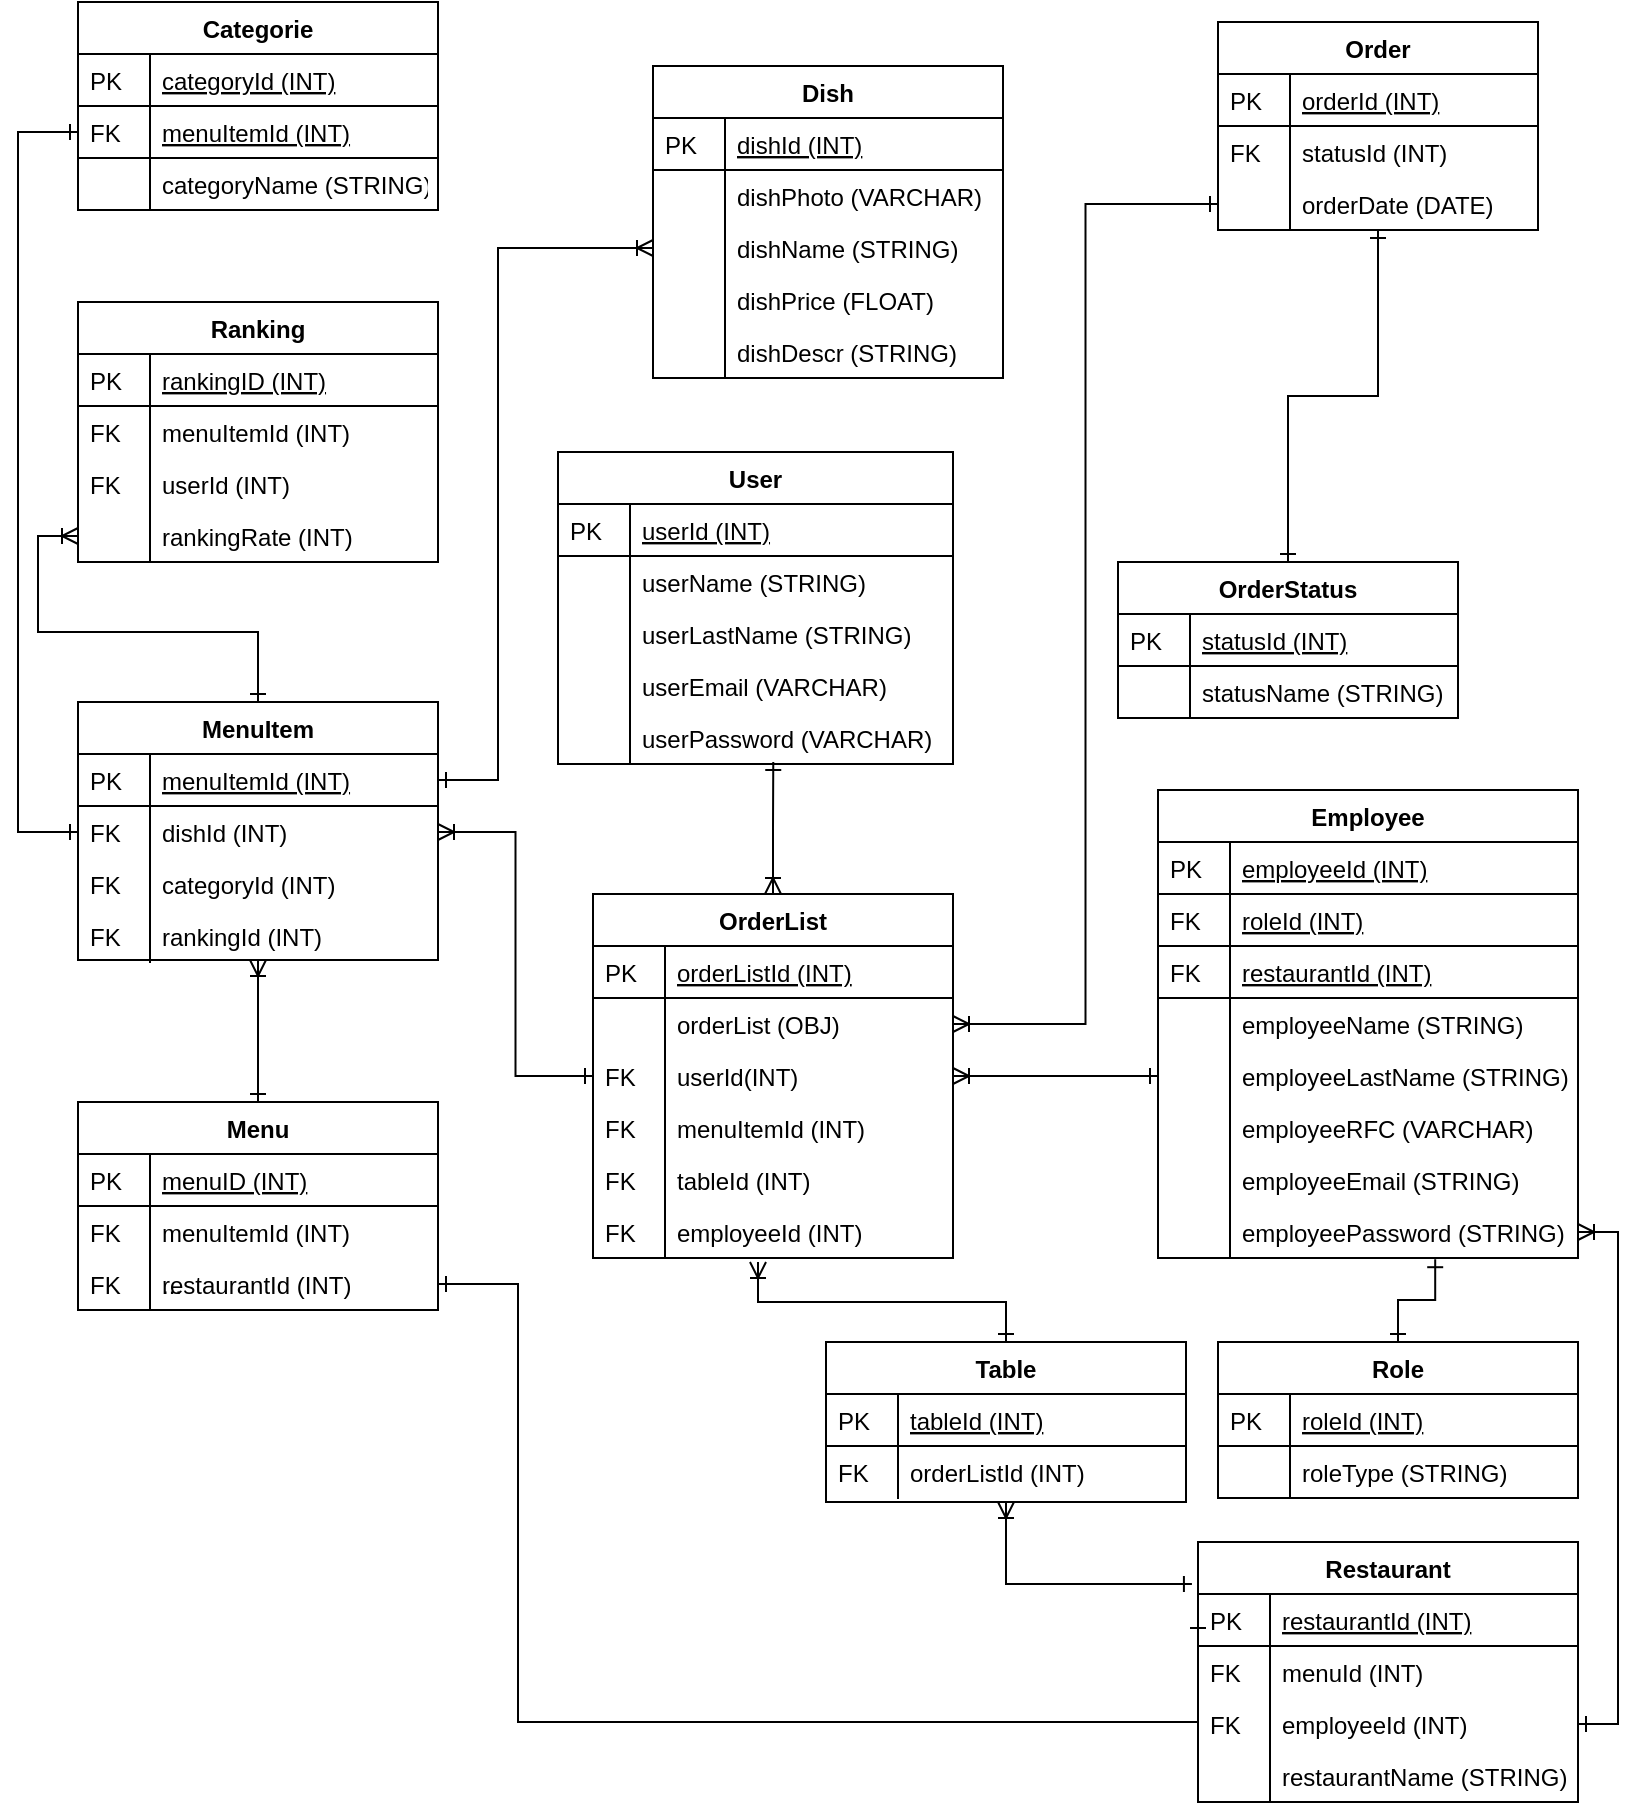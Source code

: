 <mxfile version="12.9.7" type="device"><diagram id="C5RBs43oDa-KdzZeNtuy" name="Page-1"><mxGraphModel dx="1673" dy="947" grid="1" gridSize="10" guides="1" tooltips="1" connect="1" arrows="1" fold="1" page="1" pageScale="1" pageWidth="827" pageHeight="1169" math="0" shadow="0"><root><mxCell id="WIyWlLk6GJQsqaUBKTNV-0"/><mxCell id="WIyWlLk6GJQsqaUBKTNV-1" parent="WIyWlLk6GJQsqaUBKTNV-0"/><mxCell id="zkfFHV4jXpPFQw0GAbJ--64" value="Dish" style="swimlane;fontStyle=1;childLayout=stackLayout;horizontal=1;startSize=26;horizontalStack=0;resizeParent=1;resizeLast=0;collapsible=1;marginBottom=0;rounded=0;shadow=0;strokeWidth=1;" parent="WIyWlLk6GJQsqaUBKTNV-1" vertex="1"><mxGeometry x="327.5" y="42" width="175" height="156" as="geometry"><mxRectangle x="260" y="270" width="160" height="26" as="alternateBounds"/></mxGeometry></mxCell><mxCell id="zkfFHV4jXpPFQw0GAbJ--65" value="dishId (INT)" style="shape=partialRectangle;top=0;left=0;right=0;bottom=1;align=left;verticalAlign=top;fillColor=none;spacingLeft=40;spacingRight=4;overflow=hidden;rotatable=0;points=[[0,0.5],[1,0.5]];portConstraint=eastwest;dropTarget=0;rounded=0;shadow=0;strokeWidth=1;fontStyle=4" parent="zkfFHV4jXpPFQw0GAbJ--64" vertex="1"><mxGeometry y="26" width="175" height="26" as="geometry"/></mxCell><mxCell id="zkfFHV4jXpPFQw0GAbJ--66" value="PK" style="shape=partialRectangle;top=0;left=0;bottom=0;fillColor=none;align=left;verticalAlign=top;spacingLeft=4;spacingRight=4;overflow=hidden;rotatable=0;points=[];portConstraint=eastwest;part=1;" parent="zkfFHV4jXpPFQw0GAbJ--65" vertex="1" connectable="0"><mxGeometry width="36" height="26" as="geometry"/></mxCell><mxCell id="uK71AqzAXHrrR6I2Zba7-4" value="dishPhoto (VARCHAR)" style="shape=partialRectangle;top=0;left=0;right=0;bottom=0;align=left;verticalAlign=top;fillColor=none;spacingLeft=40;spacingRight=4;overflow=hidden;rotatable=0;points=[[0,0.5],[1,0.5]];portConstraint=eastwest;dropTarget=0;rounded=0;shadow=0;strokeWidth=1;" parent="zkfFHV4jXpPFQw0GAbJ--64" vertex="1"><mxGeometry y="52" width="175" height="26" as="geometry"/></mxCell><mxCell id="uK71AqzAXHrrR6I2Zba7-5" value="" style="shape=partialRectangle;top=0;left=0;bottom=0;fillColor=none;align=left;verticalAlign=top;spacingLeft=4;spacingRight=4;overflow=hidden;rotatable=0;points=[];portConstraint=eastwest;part=1;" parent="uK71AqzAXHrrR6I2Zba7-4" vertex="1" connectable="0"><mxGeometry width="36" height="26" as="geometry"/></mxCell><mxCell id="uK71AqzAXHrrR6I2Zba7-8" value="dishName (STRING)" style="shape=partialRectangle;top=0;left=0;right=0;bottom=0;align=left;verticalAlign=top;fillColor=none;spacingLeft=40;spacingRight=4;overflow=hidden;rotatable=0;points=[[0,0.5],[1,0.5]];portConstraint=eastwest;dropTarget=0;rounded=0;shadow=0;strokeWidth=1;" parent="zkfFHV4jXpPFQw0GAbJ--64" vertex="1"><mxGeometry y="78" width="175" height="26" as="geometry"/></mxCell><mxCell id="uK71AqzAXHrrR6I2Zba7-9" value="" style="shape=partialRectangle;top=0;left=0;bottom=0;fillColor=none;align=left;verticalAlign=top;spacingLeft=4;spacingRight=4;overflow=hidden;rotatable=0;points=[];portConstraint=eastwest;part=1;" parent="uK71AqzAXHrrR6I2Zba7-8" vertex="1" connectable="0"><mxGeometry width="36" height="26" as="geometry"/></mxCell><mxCell id="uK71AqzAXHrrR6I2Zba7-6" value="dishPrice (FLOAT)" style="shape=partialRectangle;top=0;left=0;right=0;bottom=0;align=left;verticalAlign=top;fillColor=none;spacingLeft=40;spacingRight=4;overflow=hidden;rotatable=0;points=[[0,0.5],[1,0.5]];portConstraint=eastwest;dropTarget=0;rounded=0;shadow=0;strokeWidth=1;" parent="zkfFHV4jXpPFQw0GAbJ--64" vertex="1"><mxGeometry y="104" width="175" height="26" as="geometry"/></mxCell><mxCell id="uK71AqzAXHrrR6I2Zba7-7" value="" style="shape=partialRectangle;top=0;left=0;bottom=0;fillColor=none;align=left;verticalAlign=top;spacingLeft=4;spacingRight=4;overflow=hidden;rotatable=0;points=[];portConstraint=eastwest;part=1;" parent="uK71AqzAXHrrR6I2Zba7-6" vertex="1" connectable="0"><mxGeometry width="36" height="26" as="geometry"/></mxCell><mxCell id="uK71AqzAXHrrR6I2Zba7-10" value="dishDescr (STRING)" style="shape=partialRectangle;top=0;left=0;right=0;bottom=0;align=left;verticalAlign=top;fillColor=none;spacingLeft=40;spacingRight=4;overflow=hidden;rotatable=0;points=[[0,0.5],[1,0.5]];portConstraint=eastwest;dropTarget=0;rounded=0;shadow=0;strokeWidth=1;" parent="zkfFHV4jXpPFQw0GAbJ--64" vertex="1"><mxGeometry y="130" width="175" height="26" as="geometry"/></mxCell><mxCell id="uK71AqzAXHrrR6I2Zba7-11" value="" style="shape=partialRectangle;top=0;left=0;bottom=0;fillColor=none;align=left;verticalAlign=top;spacingLeft=4;spacingRight=4;overflow=hidden;rotatable=0;points=[];portConstraint=eastwest;part=1;" parent="uK71AqzAXHrrR6I2Zba7-10" vertex="1" connectable="0"><mxGeometry width="36" height="26" as="geometry"/></mxCell><mxCell id="olObqPl9A7qpm4ZMmauj-30" value="rankingId (INT)" style="shape=partialRectangle;top=0;left=0;right=0;bottom=0;align=left;verticalAlign=top;fillColor=none;spacingLeft=40;spacingRight=4;overflow=hidden;rotatable=0;points=[[0,0.5],[1,0.5]];portConstraint=eastwest;dropTarget=0;rounded=0;shadow=0;strokeWidth=1;" parent="WIyWlLk6GJQsqaUBKTNV-1" vertex="1"><mxGeometry x="40" y="464" width="180" height="26" as="geometry"/></mxCell><mxCell id="olObqPl9A7qpm4ZMmauj-31" value="FK" style="shape=partialRectangle;top=0;left=0;bottom=0;fillColor=none;align=left;verticalAlign=top;spacingLeft=4;spacingRight=4;overflow=hidden;rotatable=0;points=[];portConstraint=eastwest;part=1;" parent="olObqPl9A7qpm4ZMmauj-30" vertex="1" connectable="0"><mxGeometry width="36" height="26" as="geometry"/></mxCell><mxCell id="HYrVbQfGAolCLb3BmpJm-34" style="edgeStyle=orthogonalEdgeStyle;rounded=0;orthogonalLoop=1;jettySize=auto;html=1;exitX=0.5;exitY=0;exitDx=0;exitDy=0;entryX=0;entryY=0.5;entryDx=0;entryDy=0;startArrow=ERone;startFill=0;endArrow=ERoneToMany;endFill=0;" parent="WIyWlLk6GJQsqaUBKTNV-1" source="olObqPl9A7qpm4ZMmauj-23" target="uK71AqzAXHrrR6I2Zba7-45" edge="1"><mxGeometry relative="1" as="geometry"/></mxCell><mxCell id="olObqPl9A7qpm4ZMmauj-23" value="MenuItem" style="swimlane;fontStyle=1;childLayout=stackLayout;horizontal=1;startSize=26;horizontalStack=0;resizeParent=1;resizeLast=0;collapsible=1;marginBottom=0;rounded=0;shadow=0;strokeWidth=1;" parent="WIyWlLk6GJQsqaUBKTNV-1" vertex="1"><mxGeometry x="40" y="360" width="180" height="129" as="geometry"><mxRectangle x="20" y="80" width="160" height="26" as="alternateBounds"/></mxGeometry></mxCell><mxCell id="olObqPl9A7qpm4ZMmauj-24" value="menuItemId (INT)" style="shape=partialRectangle;top=0;left=0;right=0;bottom=1;align=left;verticalAlign=top;fillColor=none;spacingLeft=40;spacingRight=4;overflow=hidden;rotatable=0;points=[[0,0.5],[1,0.5]];portConstraint=eastwest;dropTarget=0;rounded=0;shadow=0;strokeWidth=1;fontStyle=4" parent="olObqPl9A7qpm4ZMmauj-23" vertex="1"><mxGeometry y="26" width="180" height="26" as="geometry"/></mxCell><mxCell id="olObqPl9A7qpm4ZMmauj-25" value="PK" style="shape=partialRectangle;top=0;left=0;bottom=0;fillColor=none;align=left;verticalAlign=top;spacingLeft=4;spacingRight=4;overflow=hidden;rotatable=0;points=[];portConstraint=eastwest;part=1;" parent="olObqPl9A7qpm4ZMmauj-24" vertex="1" connectable="0"><mxGeometry width="36" height="26" as="geometry"/></mxCell><mxCell id="olObqPl9A7qpm4ZMmauj-26" value="dishId (INT)" style="shape=partialRectangle;top=0;left=0;right=0;bottom=0;align=left;verticalAlign=top;fillColor=none;spacingLeft=40;spacingRight=4;overflow=hidden;rotatable=0;points=[[0,0.5],[1,0.5]];portConstraint=eastwest;dropTarget=0;rounded=0;shadow=0;strokeWidth=1;" parent="olObqPl9A7qpm4ZMmauj-23" vertex="1"><mxGeometry y="52" width="180" height="26" as="geometry"/></mxCell><mxCell id="olObqPl9A7qpm4ZMmauj-27" value="FK" style="shape=partialRectangle;top=0;left=0;bottom=0;fillColor=none;align=left;verticalAlign=top;spacingLeft=4;spacingRight=4;overflow=hidden;rotatable=0;points=[];portConstraint=eastwest;part=1;" parent="olObqPl9A7qpm4ZMmauj-26" vertex="1" connectable="0"><mxGeometry width="36" height="26" as="geometry"/></mxCell><mxCell id="olObqPl9A7qpm4ZMmauj-28" value="categoryId (INT)" style="shape=partialRectangle;top=0;left=0;right=0;bottom=0;align=left;verticalAlign=top;fillColor=none;spacingLeft=40;spacingRight=4;overflow=hidden;rotatable=0;points=[[0,0.5],[1,0.5]];portConstraint=eastwest;dropTarget=0;rounded=0;shadow=0;strokeWidth=1;" parent="olObqPl9A7qpm4ZMmauj-23" vertex="1"><mxGeometry y="78" width="180" height="26" as="geometry"/></mxCell><mxCell id="olObqPl9A7qpm4ZMmauj-29" value="FK" style="shape=partialRectangle;top=0;left=0;bottom=0;fillColor=none;align=left;verticalAlign=top;spacingLeft=4;spacingRight=4;overflow=hidden;rotatable=0;points=[];portConstraint=eastwest;part=1;" parent="olObqPl9A7qpm4ZMmauj-28" vertex="1" connectable="0"><mxGeometry width="36" height="26" as="geometry"/></mxCell><mxCell id="HYrVbQfGAolCLb3BmpJm-31" style="edgeStyle=orthogonalEdgeStyle;rounded=0;orthogonalLoop=1;jettySize=auto;html=1;exitX=0.5;exitY=0;exitDx=0;exitDy=0;entryX=0.5;entryY=1;entryDx=0;entryDy=0;startArrow=ERone;startFill=0;endArrow=ERoneToMany;endFill=0;" parent="WIyWlLk6GJQsqaUBKTNV-1" source="olObqPl9A7qpm4ZMmauj-16" target="olObqPl9A7qpm4ZMmauj-23" edge="1"><mxGeometry relative="1" as="geometry"/></mxCell><mxCell id="olObqPl9A7qpm4ZMmauj-16" value="Menu" style="swimlane;fontStyle=1;childLayout=stackLayout;horizontal=1;startSize=26;horizontalStack=0;resizeParent=1;resizeLast=0;collapsible=1;marginBottom=0;rounded=0;shadow=0;strokeWidth=1;" parent="WIyWlLk6GJQsqaUBKTNV-1" vertex="1"><mxGeometry x="40" y="560" width="180" height="104" as="geometry"><mxRectangle x="20" y="80" width="160" height="26" as="alternateBounds"/></mxGeometry></mxCell><mxCell id="olObqPl9A7qpm4ZMmauj-17" value="menuID (INT)" style="shape=partialRectangle;top=0;left=0;right=0;bottom=1;align=left;verticalAlign=top;fillColor=none;spacingLeft=40;spacingRight=4;overflow=hidden;rotatable=0;points=[[0,0.5],[1,0.5]];portConstraint=eastwest;dropTarget=0;rounded=0;shadow=0;strokeWidth=1;fontStyle=4" parent="olObqPl9A7qpm4ZMmauj-16" vertex="1"><mxGeometry y="26" width="180" height="26" as="geometry"/></mxCell><mxCell id="olObqPl9A7qpm4ZMmauj-18" value="PK" style="shape=partialRectangle;top=0;left=0;bottom=0;fillColor=none;align=left;verticalAlign=top;spacingLeft=4;spacingRight=4;overflow=hidden;rotatable=0;points=[];portConstraint=eastwest;part=1;" parent="olObqPl9A7qpm4ZMmauj-17" vertex="1" connectable="0"><mxGeometry width="36" height="26" as="geometry"/></mxCell><mxCell id="olObqPl9A7qpm4ZMmauj-19" value="menuItemId (INT)" style="shape=partialRectangle;top=0;left=0;right=0;bottom=0;align=left;verticalAlign=top;fillColor=none;spacingLeft=40;spacingRight=4;overflow=hidden;rotatable=0;points=[[0,0.5],[1,0.5]];portConstraint=eastwest;dropTarget=0;rounded=0;shadow=0;strokeWidth=1;" parent="olObqPl9A7qpm4ZMmauj-16" vertex="1"><mxGeometry y="52" width="180" height="26" as="geometry"/></mxCell><mxCell id="olObqPl9A7qpm4ZMmauj-20" value="FK" style="shape=partialRectangle;top=0;left=0;bottom=0;fillColor=none;align=left;verticalAlign=top;spacingLeft=4;spacingRight=4;overflow=hidden;rotatable=0;points=[];portConstraint=eastwest;part=1;" parent="olObqPl9A7qpm4ZMmauj-19" vertex="1" connectable="0"><mxGeometry width="36" height="26" as="geometry"/></mxCell><mxCell id="olObqPl9A7qpm4ZMmauj-21" value="..." style="shape=partialRectangle;top=0;left=0;right=0;bottom=0;align=left;verticalAlign=top;fillColor=none;spacingLeft=40;spacingRight=4;overflow=hidden;rotatable=0;points=[[0,0.5],[1,0.5]];portConstraint=eastwest;dropTarget=0;rounded=0;shadow=0;strokeWidth=1;" parent="olObqPl9A7qpm4ZMmauj-16" vertex="1"><mxGeometry y="78" width="180" height="26" as="geometry"/></mxCell><mxCell id="olObqPl9A7qpm4ZMmauj-22" value="" style="shape=partialRectangle;top=0;left=0;bottom=0;fillColor=none;align=left;verticalAlign=top;spacingLeft=4;spacingRight=4;overflow=hidden;rotatable=0;points=[];portConstraint=eastwest;part=1;" parent="olObqPl9A7qpm4ZMmauj-21" vertex="1" connectable="0"><mxGeometry width="36" height="26" as="geometry"/></mxCell><mxCell id="RfXA3ehsxfZDgSopVUX4-2" style="edgeStyle=orthogonalEdgeStyle;rounded=0;orthogonalLoop=1;jettySize=auto;html=1;exitX=0.5;exitY=1;exitDx=0;exitDy=0;entryX=-0.016;entryY=-0.192;entryDx=0;entryDy=0;entryPerimeter=0;endArrow=ERone;endFill=0;startArrow=ERoneToMany;startFill=0;" parent="WIyWlLk6GJQsqaUBKTNV-1" source="olObqPl9A7qpm4ZMmauj-43" target="olObqPl9A7qpm4ZMmauj-33" edge="1"><mxGeometry relative="1" as="geometry"/></mxCell><mxCell id="HYrVbQfGAolCLb3BmpJm-28" style="edgeStyle=orthogonalEdgeStyle;rounded=0;orthogonalLoop=1;jettySize=auto;html=1;exitX=0.5;exitY=1;exitDx=0;exitDy=0;entryX=0.5;entryY=0;entryDx=0;entryDy=0;startArrow=ERone;startFill=0;endArrow=ERone;endFill=0;" parent="WIyWlLk6GJQsqaUBKTNV-1" source="zkfFHV4jXpPFQw0GAbJ--56" target="uK71AqzAXHrrR6I2Zba7-12" edge="1"><mxGeometry relative="1" as="geometry"/></mxCell><mxCell id="zkfFHV4jXpPFQw0GAbJ--56" value="Order" style="swimlane;fontStyle=1;childLayout=stackLayout;horizontal=1;startSize=26;horizontalStack=0;resizeParent=1;resizeLast=0;collapsible=1;marginBottom=0;rounded=0;shadow=0;strokeWidth=1;" parent="WIyWlLk6GJQsqaUBKTNV-1" vertex="1"><mxGeometry x="610" y="20" width="160" height="104" as="geometry"><mxRectangle x="260" y="80" width="160" height="26" as="alternateBounds"/></mxGeometry></mxCell><mxCell id="zkfFHV4jXpPFQw0GAbJ--57" value="orderId (INT)" style="shape=partialRectangle;top=0;left=0;right=0;bottom=1;align=left;verticalAlign=top;fillColor=none;spacingLeft=40;spacingRight=4;overflow=hidden;rotatable=0;points=[[0,0.5],[1,0.5]];portConstraint=eastwest;dropTarget=0;rounded=0;shadow=0;strokeWidth=1;fontStyle=4" parent="zkfFHV4jXpPFQw0GAbJ--56" vertex="1"><mxGeometry y="26" width="160" height="26" as="geometry"/></mxCell><mxCell id="zkfFHV4jXpPFQw0GAbJ--58" value="PK" style="shape=partialRectangle;top=0;left=0;bottom=0;fillColor=none;align=left;verticalAlign=top;spacingLeft=4;spacingRight=4;overflow=hidden;rotatable=0;points=[];portConstraint=eastwest;part=1;" parent="zkfFHV4jXpPFQw0GAbJ--57" vertex="1" connectable="0"><mxGeometry width="36" height="26" as="geometry"/></mxCell><mxCell id="zkfFHV4jXpPFQw0GAbJ--61" value="statusId (INT)" style="shape=partialRectangle;top=0;left=0;right=0;bottom=0;align=left;verticalAlign=top;fillColor=none;spacingLeft=40;spacingRight=4;overflow=hidden;rotatable=0;points=[[0,0.5],[1,0.5]];portConstraint=eastwest;dropTarget=0;rounded=0;shadow=0;strokeWidth=1;" parent="zkfFHV4jXpPFQw0GAbJ--56" vertex="1"><mxGeometry y="52" width="160" height="26" as="geometry"/></mxCell><mxCell id="zkfFHV4jXpPFQw0GAbJ--62" value="FK" style="shape=partialRectangle;top=0;left=0;bottom=0;fillColor=none;align=left;verticalAlign=top;spacingLeft=4;spacingRight=4;overflow=hidden;rotatable=0;points=[];portConstraint=eastwest;part=1;" parent="zkfFHV4jXpPFQw0GAbJ--61" vertex="1" connectable="0"><mxGeometry width="36" height="26" as="geometry"/></mxCell><mxCell id="olObqPl9A7qpm4ZMmauj-41" value="orderDate (DATE)" style="shape=partialRectangle;top=0;left=0;right=0;bottom=0;align=left;verticalAlign=top;fillColor=none;spacingLeft=40;spacingRight=4;overflow=hidden;rotatable=0;points=[[0,0.5],[1,0.5]];portConstraint=eastwest;dropTarget=0;rounded=0;shadow=0;strokeWidth=1;" parent="zkfFHV4jXpPFQw0GAbJ--56" vertex="1"><mxGeometry y="78" width="160" height="26" as="geometry"/></mxCell><mxCell id="olObqPl9A7qpm4ZMmauj-42" value="" style="shape=partialRectangle;top=0;left=0;bottom=0;fillColor=none;align=left;verticalAlign=top;spacingLeft=4;spacingRight=4;overflow=hidden;rotatable=0;points=[];portConstraint=eastwest;part=1;" parent="olObqPl9A7qpm4ZMmauj-41" vertex="1" connectable="0"><mxGeometry width="36" height="26" as="geometry"/></mxCell><mxCell id="HYrVbQfGAolCLb3BmpJm-38" style="edgeStyle=orthogonalEdgeStyle;rounded=0;orthogonalLoop=1;jettySize=auto;html=1;exitX=1;exitY=0.5;exitDx=0;exitDy=0;entryX=0;entryY=0.5;entryDx=0;entryDy=0;startArrow=ERone;startFill=0;endArrow=ERone;endFill=0;" parent="WIyWlLk6GJQsqaUBKTNV-1" source="olObqPl9A7qpm4ZMmauj-54" target="olObqPl9A7qpm4ZMmauj-33" edge="1"><mxGeometry relative="1" as="geometry"><Array as="points"><mxPoint x="260" y="651"/><mxPoint x="260" y="870"/><mxPoint x="600" y="870"/></Array></mxGeometry></mxCell><mxCell id="olObqPl9A7qpm4ZMmauj-54" value="restaurantId (INT)" style="shape=partialRectangle;top=0;left=0;right=0;bottom=0;align=left;verticalAlign=top;fillColor=none;spacingLeft=40;spacingRight=4;overflow=hidden;rotatable=0;points=[[0,0.5],[1,0.5]];portConstraint=eastwest;dropTarget=0;rounded=0;shadow=0;strokeWidth=1;" parent="WIyWlLk6GJQsqaUBKTNV-1" vertex="1"><mxGeometry x="40" y="638" width="180" height="26" as="geometry"/></mxCell><mxCell id="olObqPl9A7qpm4ZMmauj-55" value="FK" style="shape=partialRectangle;top=0;left=0;bottom=0;fillColor=none;align=left;verticalAlign=top;spacingLeft=4;spacingRight=4;overflow=hidden;rotatable=0;points=[];portConstraint=eastwest;part=1;" parent="olObqPl9A7qpm4ZMmauj-54" vertex="1" connectable="0"><mxGeometry width="36" height="26" as="geometry"/></mxCell><mxCell id="HYrVbQfGAolCLb3BmpJm-0" value="Employee" style="swimlane;fontStyle=1;childLayout=stackLayout;horizontal=1;startSize=26;horizontalStack=0;resizeParent=1;resizeLast=0;collapsible=1;marginBottom=0;rounded=0;shadow=0;strokeWidth=1;" parent="WIyWlLk6GJQsqaUBKTNV-1" vertex="1"><mxGeometry x="580" y="404" width="210" height="234" as="geometry"><mxRectangle x="260" y="270" width="160" height="26" as="alternateBounds"/></mxGeometry></mxCell><mxCell id="HYrVbQfGAolCLb3BmpJm-1" value="employeeId (INT)" style="shape=partialRectangle;top=0;left=0;right=0;bottom=1;align=left;verticalAlign=top;fillColor=none;spacingLeft=40;spacingRight=4;overflow=hidden;rotatable=0;points=[[0,0.5],[1,0.5]];portConstraint=eastwest;dropTarget=0;rounded=0;shadow=0;strokeWidth=1;fontStyle=4" parent="HYrVbQfGAolCLb3BmpJm-0" vertex="1"><mxGeometry y="26" width="210" height="26" as="geometry"/></mxCell><mxCell id="HYrVbQfGAolCLb3BmpJm-2" value="PK" style="shape=partialRectangle;top=0;left=0;bottom=0;fillColor=none;align=left;verticalAlign=top;spacingLeft=4;spacingRight=4;overflow=hidden;rotatable=0;points=[];portConstraint=eastwest;part=1;" parent="HYrVbQfGAolCLb3BmpJm-1" vertex="1" connectable="0"><mxGeometry width="36" height="26" as="geometry"/></mxCell><mxCell id="HYrVbQfGAolCLb3BmpJm-13" value="roleId (INT)" style="shape=partialRectangle;top=0;left=0;right=0;bottom=1;align=left;verticalAlign=top;fillColor=none;spacingLeft=40;spacingRight=4;overflow=hidden;rotatable=0;points=[[0,0.5],[1,0.5]];portConstraint=eastwest;dropTarget=0;rounded=0;shadow=0;strokeWidth=1;fontStyle=4" parent="HYrVbQfGAolCLb3BmpJm-0" vertex="1"><mxGeometry y="52" width="210" height="26" as="geometry"/></mxCell><mxCell id="HYrVbQfGAolCLb3BmpJm-14" value="FK" style="shape=partialRectangle;top=0;left=0;bottom=0;fillColor=none;align=left;verticalAlign=top;spacingLeft=4;spacingRight=4;overflow=hidden;rotatable=0;points=[];portConstraint=eastwest;part=1;" parent="HYrVbQfGAolCLb3BmpJm-13" vertex="1" connectable="0"><mxGeometry width="36" height="26" as="geometry"/></mxCell><mxCell id="HYrVbQfGAolCLb3BmpJm-16" value="restaurantId (INT)" style="shape=partialRectangle;top=0;left=0;right=0;bottom=1;align=left;verticalAlign=top;fillColor=none;spacingLeft=40;spacingRight=4;overflow=hidden;rotatable=0;points=[[0,0.5],[1,0.5]];portConstraint=eastwest;dropTarget=0;rounded=0;shadow=0;strokeWidth=1;fontStyle=4" parent="HYrVbQfGAolCLb3BmpJm-0" vertex="1"><mxGeometry y="78" width="210" height="26" as="geometry"/></mxCell><mxCell id="HYrVbQfGAolCLb3BmpJm-17" value="FK" style="shape=partialRectangle;top=0;left=0;bottom=0;fillColor=none;align=left;verticalAlign=top;spacingLeft=4;spacingRight=4;overflow=hidden;rotatable=0;points=[];portConstraint=eastwest;part=1;" parent="HYrVbQfGAolCLb3BmpJm-16" vertex="1" connectable="0"><mxGeometry width="36" height="26" as="geometry"/></mxCell><mxCell id="HYrVbQfGAolCLb3BmpJm-3" value="employeeName (STRING)" style="shape=partialRectangle;top=0;left=0;right=0;bottom=0;align=left;verticalAlign=top;fillColor=none;spacingLeft=40;spacingRight=4;overflow=hidden;rotatable=0;points=[[0,0.5],[1,0.5]];portConstraint=eastwest;dropTarget=0;rounded=0;shadow=0;strokeWidth=1;" parent="HYrVbQfGAolCLb3BmpJm-0" vertex="1"><mxGeometry y="104" width="210" height="26" as="geometry"/></mxCell><mxCell id="HYrVbQfGAolCLb3BmpJm-4" value="" style="shape=partialRectangle;top=0;left=0;bottom=0;fillColor=none;align=left;verticalAlign=top;spacingLeft=4;spacingRight=4;overflow=hidden;rotatable=0;points=[];portConstraint=eastwest;part=1;" parent="HYrVbQfGAolCLb3BmpJm-3" vertex="1" connectable="0"><mxGeometry width="36" height="26" as="geometry"/></mxCell><mxCell id="HYrVbQfGAolCLb3BmpJm-5" value="employeeLastName (STRING)" style="shape=partialRectangle;top=0;left=0;right=0;bottom=0;align=left;verticalAlign=top;fillColor=none;spacingLeft=40;spacingRight=4;overflow=hidden;rotatable=0;points=[[0,0.5],[1,0.5]];portConstraint=eastwest;dropTarget=0;rounded=0;shadow=0;strokeWidth=1;" parent="HYrVbQfGAolCLb3BmpJm-0" vertex="1"><mxGeometry y="130" width="210" height="26" as="geometry"/></mxCell><mxCell id="HYrVbQfGAolCLb3BmpJm-6" value="" style="shape=partialRectangle;top=0;left=0;bottom=0;fillColor=none;align=left;verticalAlign=top;spacingLeft=4;spacingRight=4;overflow=hidden;rotatable=0;points=[];portConstraint=eastwest;part=1;" parent="HYrVbQfGAolCLb3BmpJm-5" vertex="1" connectable="0"><mxGeometry width="36" height="26" as="geometry"/></mxCell><mxCell id="HYrVbQfGAolCLb3BmpJm-7" value="employeeRFC (VARCHAR)" style="shape=partialRectangle;top=0;left=0;right=0;bottom=0;align=left;verticalAlign=top;fillColor=none;spacingLeft=40;spacingRight=4;overflow=hidden;rotatable=0;points=[[0,0.5],[1,0.5]];portConstraint=eastwest;dropTarget=0;rounded=0;shadow=0;strokeWidth=1;" parent="HYrVbQfGAolCLb3BmpJm-0" vertex="1"><mxGeometry y="156" width="210" height="26" as="geometry"/></mxCell><mxCell id="HYrVbQfGAolCLb3BmpJm-8" value="" style="shape=partialRectangle;top=0;left=0;bottom=0;fillColor=none;align=left;verticalAlign=top;spacingLeft=4;spacingRight=4;overflow=hidden;rotatable=0;points=[];portConstraint=eastwest;part=1;" parent="HYrVbQfGAolCLb3BmpJm-7" vertex="1" connectable="0"><mxGeometry width="36" height="26" as="geometry"/></mxCell><mxCell id="HYrVbQfGAolCLb3BmpJm-9" value="employeeEmail (STRING)" style="shape=partialRectangle;top=0;left=0;right=0;bottom=0;align=left;verticalAlign=top;fillColor=none;spacingLeft=40;spacingRight=4;overflow=hidden;rotatable=0;points=[[0,0.5],[1,0.5]];portConstraint=eastwest;dropTarget=0;rounded=0;shadow=0;strokeWidth=1;" parent="HYrVbQfGAolCLb3BmpJm-0" vertex="1"><mxGeometry y="182" width="210" height="26" as="geometry"/></mxCell><mxCell id="HYrVbQfGAolCLb3BmpJm-10" value="" style="shape=partialRectangle;top=0;left=0;bottom=0;fillColor=none;align=left;verticalAlign=top;spacingLeft=4;spacingRight=4;overflow=hidden;rotatable=0;points=[];portConstraint=eastwest;part=1;" parent="HYrVbQfGAolCLb3BmpJm-9" vertex="1" connectable="0"><mxGeometry width="36" height="26" as="geometry"/></mxCell><mxCell id="HYrVbQfGAolCLb3BmpJm-11" value="employeePassword (STRING)" style="shape=partialRectangle;top=0;left=0;right=0;bottom=0;align=left;verticalAlign=top;fillColor=none;spacingLeft=40;spacingRight=4;overflow=hidden;rotatable=0;points=[[0,0.5],[1,0.5]];portConstraint=eastwest;dropTarget=0;rounded=0;shadow=0;strokeWidth=1;" parent="HYrVbQfGAolCLb3BmpJm-0" vertex="1"><mxGeometry y="208" width="210" height="26" as="geometry"/></mxCell><mxCell id="HYrVbQfGAolCLb3BmpJm-12" value="" style="shape=partialRectangle;top=0;left=0;bottom=0;fillColor=none;align=left;verticalAlign=top;spacingLeft=4;spacingRight=4;overflow=hidden;rotatable=0;points=[];portConstraint=eastwest;part=1;" parent="HYrVbQfGAolCLb3BmpJm-11" vertex="1" connectable="0"><mxGeometry width="36" height="26" as="geometry"/></mxCell><mxCell id="HYrVbQfGAolCLb3BmpJm-15" style="edgeStyle=orthogonalEdgeStyle;rounded=0;orthogonalLoop=1;jettySize=auto;html=1;exitX=0.5;exitY=0;exitDx=0;exitDy=0;entryX=0.66;entryY=1.023;entryDx=0;entryDy=0;entryPerimeter=0;endArrow=ERone;endFill=0;startArrow=ERone;startFill=0;" parent="WIyWlLk6GJQsqaUBKTNV-1" source="olObqPl9A7qpm4ZMmauj-2" target="HYrVbQfGAolCLb3BmpJm-11" edge="1"><mxGeometry relative="1" as="geometry"/></mxCell><mxCell id="olObqPl9A7qpm4ZMmauj-2" value="Role" style="swimlane;fontStyle=1;childLayout=stackLayout;horizontal=1;startSize=26;horizontalStack=0;resizeParent=1;resizeLast=0;collapsible=1;marginBottom=0;rounded=0;shadow=0;strokeWidth=1;" parent="WIyWlLk6GJQsqaUBKTNV-1" vertex="1"><mxGeometry x="610" y="680" width="180" height="78" as="geometry"><mxRectangle x="260" y="270" width="160" height="26" as="alternateBounds"/></mxGeometry></mxCell><mxCell id="olObqPl9A7qpm4ZMmauj-3" value="roleId (INT)" style="shape=partialRectangle;top=0;left=0;right=0;bottom=1;align=left;verticalAlign=top;fillColor=none;spacingLeft=40;spacingRight=4;overflow=hidden;rotatable=0;points=[[0,0.5],[1,0.5]];portConstraint=eastwest;dropTarget=0;rounded=0;shadow=0;strokeWidth=1;fontStyle=4" parent="olObqPl9A7qpm4ZMmauj-2" vertex="1"><mxGeometry y="26" width="180" height="26" as="geometry"/></mxCell><mxCell id="olObqPl9A7qpm4ZMmauj-4" value="PK" style="shape=partialRectangle;top=0;left=0;bottom=0;fillColor=none;align=left;verticalAlign=top;spacingLeft=4;spacingRight=4;overflow=hidden;rotatable=0;points=[];portConstraint=eastwest;part=1;" parent="olObqPl9A7qpm4ZMmauj-3" vertex="1" connectable="0"><mxGeometry width="36" height="26" as="geometry"/></mxCell><mxCell id="olObqPl9A7qpm4ZMmauj-7" value="roleType (STRING)" style="shape=partialRectangle;top=0;left=0;right=0;bottom=0;align=left;verticalAlign=top;fillColor=none;spacingLeft=40;spacingRight=4;overflow=hidden;rotatable=0;points=[[0,0.5],[1,0.5]];portConstraint=eastwest;dropTarget=0;rounded=0;shadow=0;strokeWidth=1;" parent="olObqPl9A7qpm4ZMmauj-2" vertex="1"><mxGeometry y="52" width="180" height="26" as="geometry"/></mxCell><mxCell id="olObqPl9A7qpm4ZMmauj-8" value="" style="shape=partialRectangle;top=0;left=0;bottom=0;fillColor=none;align=left;verticalAlign=top;spacingLeft=4;spacingRight=4;overflow=hidden;rotatable=0;points=[];portConstraint=eastwest;part=1;" parent="olObqPl9A7qpm4ZMmauj-7" vertex="1" connectable="0"><mxGeometry width="36" height="26" as="geometry"/></mxCell><mxCell id="HYrVbQfGAolCLb3BmpJm-20" style="edgeStyle=orthogonalEdgeStyle;rounded=0;orthogonalLoop=1;jettySize=auto;html=1;exitX=1;exitY=0.5;exitDx=0;exitDy=0;entryX=1;entryY=0.5;entryDx=0;entryDy=0;startArrow=ERone;startFill=0;endArrow=ERoneToMany;endFill=0;" parent="WIyWlLk6GJQsqaUBKTNV-1" target="HYrVbQfGAolCLb3BmpJm-11" edge="1"><mxGeometry relative="1" as="geometry"><mxPoint x="790.0" y="871" as="sourcePoint"/><Array as="points"><mxPoint x="810" y="871"/><mxPoint x="810" y="625"/></Array></mxGeometry></mxCell><mxCell id="uK71AqzAXHrrR6I2Zba7-47" value="User" style="swimlane;fontStyle=1;childLayout=stackLayout;horizontal=1;startSize=26;horizontalStack=0;resizeParent=1;resizeLast=0;collapsible=1;marginBottom=0;rounded=0;shadow=0;strokeWidth=1;" parent="WIyWlLk6GJQsqaUBKTNV-1" vertex="1"><mxGeometry x="280" y="235" width="197.5" height="156" as="geometry"><mxRectangle x="260" y="270" width="160" height="26" as="alternateBounds"/></mxGeometry></mxCell><mxCell id="uK71AqzAXHrrR6I2Zba7-48" value="userId (INT)" style="shape=partialRectangle;top=0;left=0;right=0;bottom=1;align=left;verticalAlign=top;fillColor=none;spacingLeft=40;spacingRight=4;overflow=hidden;rotatable=0;points=[[0,0.5],[1,0.5]];portConstraint=eastwest;dropTarget=0;rounded=0;shadow=0;strokeWidth=1;fontStyle=4" parent="uK71AqzAXHrrR6I2Zba7-47" vertex="1"><mxGeometry y="26" width="197.5" height="26" as="geometry"/></mxCell><mxCell id="uK71AqzAXHrrR6I2Zba7-49" value="PK" style="shape=partialRectangle;top=0;left=0;bottom=0;fillColor=none;align=left;verticalAlign=top;spacingLeft=4;spacingRight=4;overflow=hidden;rotatable=0;points=[];portConstraint=eastwest;part=1;" parent="uK71AqzAXHrrR6I2Zba7-48" vertex="1" connectable="0"><mxGeometry width="36" height="26" as="geometry"/></mxCell><mxCell id="uK71AqzAXHrrR6I2Zba7-52" value="userName (STRING)" style="shape=partialRectangle;top=0;left=0;right=0;bottom=0;align=left;verticalAlign=top;fillColor=none;spacingLeft=40;spacingRight=4;overflow=hidden;rotatable=0;points=[[0,0.5],[1,0.5]];portConstraint=eastwest;dropTarget=0;rounded=0;shadow=0;strokeWidth=1;" parent="uK71AqzAXHrrR6I2Zba7-47" vertex="1"><mxGeometry y="52" width="197.5" height="26" as="geometry"/></mxCell><mxCell id="uK71AqzAXHrrR6I2Zba7-53" value="" style="shape=partialRectangle;top=0;left=0;bottom=0;fillColor=none;align=left;verticalAlign=top;spacingLeft=4;spacingRight=4;overflow=hidden;rotatable=0;points=[];portConstraint=eastwest;part=1;" parent="uK71AqzAXHrrR6I2Zba7-52" vertex="1" connectable="0"><mxGeometry width="36" height="26" as="geometry"/></mxCell><mxCell id="olObqPl9A7qpm4ZMmauj-65" value="userLastName (STRING)" style="shape=partialRectangle;top=0;left=0;right=0;bottom=0;align=left;verticalAlign=top;fillColor=none;spacingLeft=40;spacingRight=4;overflow=hidden;rotatable=0;points=[[0,0.5],[1,0.5]];portConstraint=eastwest;dropTarget=0;rounded=0;shadow=0;strokeWidth=1;" parent="uK71AqzAXHrrR6I2Zba7-47" vertex="1"><mxGeometry y="78" width="197.5" height="26" as="geometry"/></mxCell><mxCell id="olObqPl9A7qpm4ZMmauj-66" value="" style="shape=partialRectangle;top=0;left=0;bottom=0;fillColor=none;align=left;verticalAlign=top;spacingLeft=4;spacingRight=4;overflow=hidden;rotatable=0;points=[];portConstraint=eastwest;part=1;" parent="olObqPl9A7qpm4ZMmauj-65" vertex="1" connectable="0"><mxGeometry width="36" height="26" as="geometry"/></mxCell><mxCell id="uK71AqzAXHrrR6I2Zba7-56" value="userEmail (VARCHAR)" style="shape=partialRectangle;top=0;left=0;right=0;bottom=0;align=left;verticalAlign=top;fillColor=none;spacingLeft=40;spacingRight=4;overflow=hidden;rotatable=0;points=[[0,0.5],[1,0.5]];portConstraint=eastwest;dropTarget=0;rounded=0;shadow=0;strokeWidth=1;" parent="uK71AqzAXHrrR6I2Zba7-47" vertex="1"><mxGeometry y="104" width="197.5" height="26" as="geometry"/></mxCell><mxCell id="uK71AqzAXHrrR6I2Zba7-57" value="" style="shape=partialRectangle;top=0;left=0;bottom=0;fillColor=none;align=left;verticalAlign=top;spacingLeft=4;spacingRight=4;overflow=hidden;rotatable=0;points=[];portConstraint=eastwest;part=1;" parent="uK71AqzAXHrrR6I2Zba7-56" vertex="1" connectable="0"><mxGeometry width="36" height="26" as="geometry"/></mxCell><mxCell id="uK71AqzAXHrrR6I2Zba7-50" value="userPassword (VARCHAR)" style="shape=partialRectangle;top=0;left=0;right=0;bottom=0;align=left;verticalAlign=top;fillColor=none;spacingLeft=40;spacingRight=4;overflow=hidden;rotatable=0;points=[[0,0.5],[1,0.5]];portConstraint=eastwest;dropTarget=0;rounded=0;shadow=0;strokeWidth=1;" parent="uK71AqzAXHrrR6I2Zba7-47" vertex="1"><mxGeometry y="130" width="197.5" height="26" as="geometry"/></mxCell><mxCell id="uK71AqzAXHrrR6I2Zba7-51" value="" style="shape=partialRectangle;top=0;left=0;bottom=0;fillColor=none;align=left;verticalAlign=top;spacingLeft=4;spacingRight=4;overflow=hidden;rotatable=0;points=[];portConstraint=eastwest;part=1;" parent="uK71AqzAXHrrR6I2Zba7-50" vertex="1" connectable="0"><mxGeometry width="36" height="26" as="geometry"/></mxCell><mxCell id="zkfFHV4jXpPFQw0GAbJ--51" value="Categorie" style="swimlane;fontStyle=1;childLayout=stackLayout;horizontal=1;startSize=26;horizontalStack=0;resizeParent=1;resizeLast=0;collapsible=1;marginBottom=0;rounded=0;shadow=0;strokeWidth=1;" parent="WIyWlLk6GJQsqaUBKTNV-1" vertex="1"><mxGeometry x="40" y="10" width="180" height="104" as="geometry"><mxRectangle x="20" y="80" width="160" height="26" as="alternateBounds"/></mxGeometry></mxCell><mxCell id="zkfFHV4jXpPFQw0GAbJ--52" value="categoryId (INT)" style="shape=partialRectangle;top=0;left=0;right=0;bottom=1;align=left;verticalAlign=top;fillColor=none;spacingLeft=40;spacingRight=4;overflow=hidden;rotatable=0;points=[[0,0.5],[1,0.5]];portConstraint=eastwest;dropTarget=0;rounded=0;shadow=0;strokeWidth=1;fontStyle=4" parent="zkfFHV4jXpPFQw0GAbJ--51" vertex="1"><mxGeometry y="26" width="180" height="26" as="geometry"/></mxCell><mxCell id="zkfFHV4jXpPFQw0GAbJ--53" value="PK" style="shape=partialRectangle;top=0;left=0;bottom=0;fillColor=none;align=left;verticalAlign=top;spacingLeft=4;spacingRight=4;overflow=hidden;rotatable=0;points=[];portConstraint=eastwest;part=1;" parent="zkfFHV4jXpPFQw0GAbJ--52" vertex="1" connectable="0"><mxGeometry width="36" height="26" as="geometry"/></mxCell><mxCell id="RfXA3ehsxfZDgSopVUX4-0" value="menuItemId (INT)" style="shape=partialRectangle;top=0;left=0;right=0;bottom=1;align=left;verticalAlign=top;fillColor=none;spacingLeft=40;spacingRight=4;overflow=hidden;rotatable=0;points=[[0,0.5],[1,0.5]];portConstraint=eastwest;dropTarget=0;rounded=0;shadow=0;strokeWidth=1;fontStyle=4" parent="zkfFHV4jXpPFQw0GAbJ--51" vertex="1"><mxGeometry y="52" width="180" height="26" as="geometry"/></mxCell><mxCell id="RfXA3ehsxfZDgSopVUX4-1" value="FK" style="shape=partialRectangle;top=0;left=0;bottom=0;fillColor=none;align=left;verticalAlign=top;spacingLeft=4;spacingRight=4;overflow=hidden;rotatable=0;points=[];portConstraint=eastwest;part=1;" parent="RfXA3ehsxfZDgSopVUX4-0" vertex="1" connectable="0"><mxGeometry width="36" height="26" as="geometry"/></mxCell><mxCell id="zkfFHV4jXpPFQw0GAbJ--54" value="categoryName (STRING)" style="shape=partialRectangle;top=0;left=0;right=0;bottom=0;align=left;verticalAlign=top;fillColor=none;spacingLeft=40;spacingRight=4;overflow=hidden;rotatable=0;points=[[0,0.5],[1,0.5]];portConstraint=eastwest;dropTarget=0;rounded=0;shadow=0;strokeWidth=1;" parent="zkfFHV4jXpPFQw0GAbJ--51" vertex="1"><mxGeometry y="78" width="180" height="26" as="geometry"/></mxCell><mxCell id="zkfFHV4jXpPFQw0GAbJ--55" value="" style="shape=partialRectangle;top=0;left=0;bottom=0;fillColor=none;align=left;verticalAlign=top;spacingLeft=4;spacingRight=4;overflow=hidden;rotatable=0;points=[];portConstraint=eastwest;part=1;" parent="zkfFHV4jXpPFQw0GAbJ--54" vertex="1" connectable="0"><mxGeometry width="36" height="26" as="geometry"/></mxCell><mxCell id="olObqPl9A7qpm4ZMmauj-32" value="Restaurant" style="swimlane;fontStyle=1;childLayout=stackLayout;horizontal=1;startSize=26;horizontalStack=0;resizeParent=1;resizeLast=0;collapsible=1;marginBottom=0;rounded=0;shadow=0;strokeWidth=1;" parent="WIyWlLk6GJQsqaUBKTNV-1" vertex="1"><mxGeometry x="600" y="780" width="190" height="130" as="geometry"><mxRectangle x="20" y="80" width="160" height="26" as="alternateBounds"/></mxGeometry></mxCell><mxCell id="olObqPl9A7qpm4ZMmauj-33" value="restaurantId (INT)" style="shape=partialRectangle;top=0;left=0;right=0;bottom=1;align=left;verticalAlign=top;fillColor=none;spacingLeft=40;spacingRight=4;overflow=hidden;rotatable=0;points=[[0,0.5],[1,0.5]];portConstraint=eastwest;dropTarget=0;rounded=0;shadow=0;strokeWidth=1;fontStyle=4" parent="olObqPl9A7qpm4ZMmauj-32" vertex="1"><mxGeometry y="26" width="190" height="26" as="geometry"/></mxCell><mxCell id="olObqPl9A7qpm4ZMmauj-34" value="PK" style="shape=partialRectangle;top=0;left=0;bottom=0;fillColor=none;align=left;verticalAlign=top;spacingLeft=4;spacingRight=4;overflow=hidden;rotatable=0;points=[];portConstraint=eastwest;part=1;" parent="olObqPl9A7qpm4ZMmauj-33" vertex="1" connectable="0"><mxGeometry width="36" height="26" as="geometry"/></mxCell><mxCell id="olObqPl9A7qpm4ZMmauj-35" value="menuId (INT)" style="shape=partialRectangle;top=0;left=0;right=0;bottom=0;align=left;verticalAlign=top;fillColor=none;spacingLeft=40;spacingRight=4;overflow=hidden;rotatable=0;points=[[0,0.5],[1,0.5]];portConstraint=eastwest;dropTarget=0;rounded=0;shadow=0;strokeWidth=1;" parent="olObqPl9A7qpm4ZMmauj-32" vertex="1"><mxGeometry y="52" width="190" height="26" as="geometry"/></mxCell><mxCell id="olObqPl9A7qpm4ZMmauj-36" value="FK" style="shape=partialRectangle;top=0;left=0;bottom=0;fillColor=none;align=left;verticalAlign=top;spacingLeft=4;spacingRight=4;overflow=hidden;rotatable=0;points=[];portConstraint=eastwest;part=1;" parent="olObqPl9A7qpm4ZMmauj-35" vertex="1" connectable="0"><mxGeometry width="36" height="26" as="geometry"/></mxCell><mxCell id="HYrVbQfGAolCLb3BmpJm-18" value="employeeId (INT)" style="shape=partialRectangle;top=0;left=0;right=0;bottom=0;align=left;verticalAlign=top;fillColor=none;spacingLeft=40;spacingRight=4;overflow=hidden;rotatable=0;points=[[0,0.5],[1,0.5]];portConstraint=eastwest;dropTarget=0;rounded=0;shadow=0;strokeWidth=1;" parent="olObqPl9A7qpm4ZMmauj-32" vertex="1"><mxGeometry y="78" width="190" height="26" as="geometry"/></mxCell><mxCell id="HYrVbQfGAolCLb3BmpJm-19" value="FK" style="shape=partialRectangle;top=0;left=0;bottom=0;fillColor=none;align=left;verticalAlign=top;spacingLeft=4;spacingRight=4;overflow=hidden;rotatable=0;points=[];portConstraint=eastwest;part=1;" parent="HYrVbQfGAolCLb3BmpJm-18" vertex="1" connectable="0"><mxGeometry width="36" height="26" as="geometry"/></mxCell><mxCell id="HYrVbQfGAolCLb3BmpJm-21" value="restaurantName (STRING)" style="shape=partialRectangle;top=0;left=0;right=0;bottom=0;align=left;verticalAlign=top;fillColor=none;spacingLeft=40;spacingRight=4;overflow=hidden;rotatable=0;points=[[0,0.5],[1,0.5]];portConstraint=eastwest;dropTarget=0;rounded=0;shadow=0;strokeWidth=1;" parent="olObqPl9A7qpm4ZMmauj-32" vertex="1"><mxGeometry y="104" width="190" height="26" as="geometry"/></mxCell><mxCell id="HYrVbQfGAolCLb3BmpJm-22" value="" style="shape=partialRectangle;top=0;left=0;bottom=0;fillColor=none;align=left;verticalAlign=top;spacingLeft=4;spacingRight=4;overflow=hidden;rotatable=0;points=[];portConstraint=eastwest;part=1;" parent="HYrVbQfGAolCLb3BmpJm-21" vertex="1" connectable="0"><mxGeometry width="36" height="26" as="geometry"/></mxCell><mxCell id="HYrVbQfGAolCLb3BmpJm-35" style="edgeStyle=orthogonalEdgeStyle;rounded=0;orthogonalLoop=1;jettySize=auto;html=1;entryX=0;entryY=0.5;entryDx=0;entryDy=0;startArrow=ERone;startFill=0;endArrow=ERone;endFill=0;exitX=0;exitY=0.5;exitDx=0;exitDy=0;" parent="WIyWlLk6GJQsqaUBKTNV-1" source="RfXA3ehsxfZDgSopVUX4-0" target="olObqPl9A7qpm4ZMmauj-26" edge="1"><mxGeometry relative="1" as="geometry"><Array as="points"><mxPoint x="10" y="75"/><mxPoint x="10" y="425"/></Array><mxPoint x="30" y="80" as="sourcePoint"/></mxGeometry></mxCell><mxCell id="HYrVbQfGAolCLb3BmpJm-36" style="edgeStyle=orthogonalEdgeStyle;rounded=0;orthogonalLoop=1;jettySize=auto;html=1;exitX=1;exitY=0.5;exitDx=0;exitDy=0;entryX=0;entryY=0.5;entryDx=0;entryDy=0;startArrow=ERone;startFill=0;endArrow=ERoneToMany;endFill=0;" parent="WIyWlLk6GJQsqaUBKTNV-1" source="olObqPl9A7qpm4ZMmauj-24" target="uK71AqzAXHrrR6I2Zba7-8" edge="1"><mxGeometry relative="1" as="geometry"><Array as="points"><mxPoint x="250" y="399"/><mxPoint x="250" y="133"/></Array></mxGeometry></mxCell><mxCell id="uK71AqzAXHrrR6I2Zba7-12" value="OrderStatus" style="swimlane;fontStyle=1;childLayout=stackLayout;horizontal=1;startSize=26;horizontalStack=0;resizeParent=1;resizeLast=0;collapsible=1;marginBottom=0;rounded=0;shadow=0;strokeWidth=1;" parent="WIyWlLk6GJQsqaUBKTNV-1" vertex="1"><mxGeometry x="560" y="290" width="170" height="78" as="geometry"><mxRectangle x="260" y="80" width="160" height="26" as="alternateBounds"/></mxGeometry></mxCell><mxCell id="uK71AqzAXHrrR6I2Zba7-13" value="statusId (INT)" style="shape=partialRectangle;top=0;left=0;right=0;bottom=1;align=left;verticalAlign=top;fillColor=none;spacingLeft=40;spacingRight=4;overflow=hidden;rotatable=0;points=[[0,0.5],[1,0.5]];portConstraint=eastwest;dropTarget=0;rounded=0;shadow=0;strokeWidth=1;fontStyle=4" parent="uK71AqzAXHrrR6I2Zba7-12" vertex="1"><mxGeometry y="26" width="170" height="26" as="geometry"/></mxCell><mxCell id="uK71AqzAXHrrR6I2Zba7-14" value="PK" style="shape=partialRectangle;top=0;left=0;bottom=0;fillColor=none;align=left;verticalAlign=top;spacingLeft=4;spacingRight=4;overflow=hidden;rotatable=0;points=[];portConstraint=eastwest;part=1;" parent="uK71AqzAXHrrR6I2Zba7-13" vertex="1" connectable="0"><mxGeometry width="36" height="26" as="geometry"/></mxCell><mxCell id="uK71AqzAXHrrR6I2Zba7-15" value="statusName (STRING)" style="shape=partialRectangle;top=0;left=0;right=0;bottom=0;align=left;verticalAlign=top;fillColor=none;spacingLeft=40;spacingRight=4;overflow=hidden;rotatable=0;points=[[0,0.5],[1,0.5]];portConstraint=eastwest;dropTarget=0;rounded=0;shadow=0;strokeWidth=1;" parent="uK71AqzAXHrrR6I2Zba7-12" vertex="1"><mxGeometry y="52" width="170" height="26" as="geometry"/></mxCell><mxCell id="uK71AqzAXHrrR6I2Zba7-16" value="" style="shape=partialRectangle;top=0;left=0;bottom=0;fillColor=none;align=left;verticalAlign=top;spacingLeft=4;spacingRight=4;overflow=hidden;rotatable=0;points=[];portConstraint=eastwest;part=1;" parent="uK71AqzAXHrrR6I2Zba7-15" vertex="1" connectable="0"><mxGeometry width="36" height="26" as="geometry"/></mxCell><mxCell id="uK71AqzAXHrrR6I2Zba7-35" value="Ranking" style="swimlane;fontStyle=1;childLayout=stackLayout;horizontal=1;startSize=26;horizontalStack=0;resizeParent=1;resizeLast=0;collapsible=1;marginBottom=0;rounded=0;shadow=0;strokeWidth=1;" parent="WIyWlLk6GJQsqaUBKTNV-1" vertex="1"><mxGeometry x="40" y="160" width="180" height="130" as="geometry"><mxRectangle x="20" y="80" width="160" height="26" as="alternateBounds"/></mxGeometry></mxCell><mxCell id="uK71AqzAXHrrR6I2Zba7-36" value="rankingID (INT)" style="shape=partialRectangle;top=0;left=0;right=0;bottom=1;align=left;verticalAlign=top;fillColor=none;spacingLeft=40;spacingRight=4;overflow=hidden;rotatable=0;points=[[0,0.5],[1,0.5]];portConstraint=eastwest;dropTarget=0;rounded=0;shadow=0;strokeWidth=1;fontStyle=4" parent="uK71AqzAXHrrR6I2Zba7-35" vertex="1"><mxGeometry y="26" width="180" height="26" as="geometry"/></mxCell><mxCell id="uK71AqzAXHrrR6I2Zba7-37" value="PK" style="shape=partialRectangle;top=0;left=0;bottom=0;fillColor=none;align=left;verticalAlign=top;spacingLeft=4;spacingRight=4;overflow=hidden;rotatable=0;points=[];portConstraint=eastwest;part=1;" parent="uK71AqzAXHrrR6I2Zba7-36" vertex="1" connectable="0"><mxGeometry width="36" height="26" as="geometry"/></mxCell><mxCell id="HYrVbQfGAolCLb3BmpJm-32" value="menuItemId (INT)" style="shape=partialRectangle;top=0;left=0;right=0;bottom=0;align=left;verticalAlign=top;fillColor=none;spacingLeft=40;spacingRight=4;overflow=hidden;rotatable=0;points=[[0,0.5],[1,0.5]];portConstraint=eastwest;dropTarget=0;rounded=0;shadow=0;strokeWidth=1;" parent="uK71AqzAXHrrR6I2Zba7-35" vertex="1"><mxGeometry y="52" width="180" height="26" as="geometry"/></mxCell><mxCell id="HYrVbQfGAolCLb3BmpJm-33" value="FK" style="shape=partialRectangle;top=0;left=0;bottom=0;fillColor=none;align=left;verticalAlign=top;spacingLeft=4;spacingRight=4;overflow=hidden;rotatable=0;points=[];portConstraint=eastwest;part=1;" parent="HYrVbQfGAolCLb3BmpJm-32" vertex="1" connectable="0"><mxGeometry width="36" height="26" as="geometry"/></mxCell><mxCell id="uK71AqzAXHrrR6I2Zba7-38" value="userId (INT)" style="shape=partialRectangle;top=0;left=0;right=0;bottom=0;align=left;verticalAlign=top;fillColor=none;spacingLeft=40;spacingRight=4;overflow=hidden;rotatable=0;points=[[0,0.5],[1,0.5]];portConstraint=eastwest;dropTarget=0;rounded=0;shadow=0;strokeWidth=1;" parent="uK71AqzAXHrrR6I2Zba7-35" vertex="1"><mxGeometry y="78" width="180" height="26" as="geometry"/></mxCell><mxCell id="uK71AqzAXHrrR6I2Zba7-39" value="FK" style="shape=partialRectangle;top=0;left=0;bottom=0;fillColor=none;align=left;verticalAlign=top;spacingLeft=4;spacingRight=4;overflow=hidden;rotatable=0;points=[];portConstraint=eastwest;part=1;" parent="uK71AqzAXHrrR6I2Zba7-38" vertex="1" connectable="0"><mxGeometry width="36" height="26" as="geometry"/></mxCell><mxCell id="uK71AqzAXHrrR6I2Zba7-45" value="rankingRate (INT)" style="shape=partialRectangle;top=0;left=0;right=0;bottom=0;align=left;verticalAlign=top;fillColor=none;spacingLeft=40;spacingRight=4;overflow=hidden;rotatable=0;points=[[0,0.5],[1,0.5]];portConstraint=eastwest;dropTarget=0;rounded=0;shadow=0;strokeWidth=1;" parent="uK71AqzAXHrrR6I2Zba7-35" vertex="1"><mxGeometry y="104" width="180" height="26" as="geometry"/></mxCell><mxCell id="uK71AqzAXHrrR6I2Zba7-46" value="" style="shape=partialRectangle;top=0;left=0;bottom=0;fillColor=none;align=left;verticalAlign=top;spacingLeft=4;spacingRight=4;overflow=hidden;rotatable=0;points=[];portConstraint=eastwest;part=1;" parent="uK71AqzAXHrrR6I2Zba7-45" vertex="1" connectable="0"><mxGeometry width="36" height="26" as="geometry"/></mxCell><mxCell id="X1whuo8rh6rm1d-KqcK9-17" style="edgeStyle=orthogonalEdgeStyle;rounded=0;orthogonalLoop=1;jettySize=auto;html=1;exitX=0.5;exitY=0;exitDx=0;exitDy=0;startArrow=ERone;startFill=0;endArrow=ERoneToMany;endFill=0;" parent="WIyWlLk6GJQsqaUBKTNV-1" source="olObqPl9A7qpm4ZMmauj-43" edge="1"><mxGeometry relative="1" as="geometry"><mxPoint x="380" y="640" as="targetPoint"/><Array as="points"><mxPoint x="504" y="660"/><mxPoint x="380" y="660"/></Array></mxGeometry></mxCell><mxCell id="olObqPl9A7qpm4ZMmauj-43" value="Table" style="swimlane;fontStyle=1;childLayout=stackLayout;horizontal=1;startSize=26;horizontalStack=0;resizeParent=1;resizeLast=0;collapsible=1;marginBottom=0;rounded=0;shadow=0;strokeWidth=1;" parent="WIyWlLk6GJQsqaUBKTNV-1" vertex="1"><mxGeometry x="414" y="680" width="180" height="80" as="geometry"><mxRectangle x="20" y="80" width="160" height="26" as="alternateBounds"/></mxGeometry></mxCell><mxCell id="olObqPl9A7qpm4ZMmauj-44" value="tableId (INT)" style="shape=partialRectangle;top=0;left=0;right=0;bottom=1;align=left;verticalAlign=top;fillColor=none;spacingLeft=40;spacingRight=4;overflow=hidden;rotatable=0;points=[[0,0.5],[1,0.5]];portConstraint=eastwest;dropTarget=0;rounded=0;shadow=0;strokeWidth=1;fontStyle=4" parent="olObqPl9A7qpm4ZMmauj-43" vertex="1"><mxGeometry y="26" width="180" height="26" as="geometry"/></mxCell><mxCell id="olObqPl9A7qpm4ZMmauj-45" value="PK" style="shape=partialRectangle;top=0;left=0;bottom=0;fillColor=none;align=left;verticalAlign=top;spacingLeft=4;spacingRight=4;overflow=hidden;rotatable=0;points=[];portConstraint=eastwest;part=1;" parent="olObqPl9A7qpm4ZMmauj-44" vertex="1" connectable="0"><mxGeometry width="36" height="26" as="geometry"/></mxCell><mxCell id="olObqPl9A7qpm4ZMmauj-48" value="orderListId (INT)" style="shape=partialRectangle;top=0;left=0;right=0;bottom=0;align=left;verticalAlign=top;fillColor=none;spacingLeft=40;spacingRight=4;overflow=hidden;rotatable=0;points=[[0,0.5],[1,0.5]];portConstraint=eastwest;dropTarget=0;rounded=0;shadow=0;strokeWidth=1;" parent="olObqPl9A7qpm4ZMmauj-43" vertex="1"><mxGeometry y="52" width="180" height="26" as="geometry"/></mxCell><mxCell id="olObqPl9A7qpm4ZMmauj-49" value="FK" style="shape=partialRectangle;top=0;left=0;bottom=0;fillColor=none;align=left;verticalAlign=top;spacingLeft=4;spacingRight=4;overflow=hidden;rotatable=0;points=[];portConstraint=eastwest;part=1;" parent="olObqPl9A7qpm4ZMmauj-48" vertex="1" connectable="0"><mxGeometry width="36" height="26" as="geometry"/></mxCell><mxCell id="X1whuo8rh6rm1d-KqcK9-14" style="edgeStyle=orthogonalEdgeStyle;rounded=0;orthogonalLoop=1;jettySize=auto;html=1;exitX=0.5;exitY=0;exitDx=0;exitDy=0;startArrow=ERoneToMany;startFill=0;endArrow=ERone;endFill=0;entryX=0.545;entryY=0.962;entryDx=0;entryDy=0;entryPerimeter=0;" parent="WIyWlLk6GJQsqaUBKTNV-1" source="X1whuo8rh6rm1d-KqcK9-2" target="uK71AqzAXHrrR6I2Zba7-50" edge="1"><mxGeometry relative="1" as="geometry"><mxPoint x="387.6" y="400" as="targetPoint"/></mxGeometry></mxCell><mxCell id="X1whuo8rh6rm1d-KqcK9-2" value="OrderList" style="swimlane;fontStyle=1;childLayout=stackLayout;horizontal=1;startSize=26;horizontalStack=0;resizeParent=1;resizeLast=0;collapsible=1;marginBottom=0;rounded=0;shadow=0;strokeWidth=1;" parent="WIyWlLk6GJQsqaUBKTNV-1" vertex="1"><mxGeometry x="297.5" y="456" width="180" height="182" as="geometry"><mxRectangle x="20" y="80" width="160" height="26" as="alternateBounds"/></mxGeometry></mxCell><mxCell id="X1whuo8rh6rm1d-KqcK9-3" value="orderListId (INT)" style="shape=partialRectangle;top=0;left=0;right=0;bottom=1;align=left;verticalAlign=top;fillColor=none;spacingLeft=40;spacingRight=4;overflow=hidden;rotatable=0;points=[[0,0.5],[1,0.5]];portConstraint=eastwest;dropTarget=0;rounded=0;shadow=0;strokeWidth=1;fontStyle=4" parent="X1whuo8rh6rm1d-KqcK9-2" vertex="1"><mxGeometry y="26" width="180" height="26" as="geometry"/></mxCell><mxCell id="X1whuo8rh6rm1d-KqcK9-4" value="PK" style="shape=partialRectangle;top=0;left=0;bottom=0;fillColor=none;align=left;verticalAlign=top;spacingLeft=4;spacingRight=4;overflow=hidden;rotatable=0;points=[];portConstraint=eastwest;part=1;" parent="X1whuo8rh6rm1d-KqcK9-3" vertex="1" connectable="0"><mxGeometry width="36" height="26" as="geometry"/></mxCell><mxCell id="X1whuo8rh6rm1d-KqcK9-5" value="orderList (OBJ)" style="shape=partialRectangle;top=0;left=0;right=0;bottom=0;align=left;verticalAlign=top;fillColor=none;spacingLeft=40;spacingRight=4;overflow=hidden;rotatable=0;points=[[0,0.5],[1,0.5]];portConstraint=eastwest;dropTarget=0;rounded=0;shadow=0;strokeWidth=1;" parent="X1whuo8rh6rm1d-KqcK9-2" vertex="1"><mxGeometry y="52" width="180" height="26" as="geometry"/></mxCell><mxCell id="X1whuo8rh6rm1d-KqcK9-6" value="" style="shape=partialRectangle;top=0;left=0;bottom=0;fillColor=none;align=left;verticalAlign=top;spacingLeft=4;spacingRight=4;overflow=hidden;rotatable=0;points=[];portConstraint=eastwest;part=1;" parent="X1whuo8rh6rm1d-KqcK9-5" vertex="1" connectable="0"><mxGeometry width="36" height="26" as="geometry"/></mxCell><mxCell id="X1whuo8rh6rm1d-KqcK9-7" value="userId(INT)" style="shape=partialRectangle;top=0;left=0;right=0;bottom=0;align=left;verticalAlign=top;fillColor=none;spacingLeft=40;spacingRight=4;overflow=hidden;rotatable=0;points=[[0,0.5],[1,0.5]];portConstraint=eastwest;dropTarget=0;rounded=0;shadow=0;strokeWidth=1;" parent="X1whuo8rh6rm1d-KqcK9-2" vertex="1"><mxGeometry y="78" width="180" height="26" as="geometry"/></mxCell><mxCell id="X1whuo8rh6rm1d-KqcK9-8" value="FK" style="shape=partialRectangle;top=0;left=0;bottom=0;fillColor=none;align=left;verticalAlign=top;spacingLeft=4;spacingRight=4;overflow=hidden;rotatable=0;points=[];portConstraint=eastwest;part=1;" parent="X1whuo8rh6rm1d-KqcK9-7" vertex="1" connectable="0"><mxGeometry width="36" height="26" as="geometry"/></mxCell><mxCell id="X1whuo8rh6rm1d-KqcK9-20" value="menuItemId (INT)" style="shape=partialRectangle;top=0;left=0;right=0;bottom=0;align=left;verticalAlign=top;fillColor=none;spacingLeft=40;spacingRight=4;overflow=hidden;rotatable=0;points=[[0,0.5],[1,0.5]];portConstraint=eastwest;dropTarget=0;rounded=0;shadow=0;strokeWidth=1;" parent="X1whuo8rh6rm1d-KqcK9-2" vertex="1"><mxGeometry y="104" width="180" height="26" as="geometry"/></mxCell><mxCell id="X1whuo8rh6rm1d-KqcK9-21" value="FK" style="shape=partialRectangle;top=0;left=0;bottom=0;fillColor=none;align=left;verticalAlign=top;spacingLeft=4;spacingRight=4;overflow=hidden;rotatable=0;points=[];portConstraint=eastwest;part=1;" parent="X1whuo8rh6rm1d-KqcK9-20" vertex="1" connectable="0"><mxGeometry width="36" height="26" as="geometry"/></mxCell><mxCell id="X1whuo8rh6rm1d-KqcK9-0" value="tableId (INT)" style="shape=partialRectangle;top=0;left=0;right=0;bottom=0;align=left;verticalAlign=top;fillColor=none;spacingLeft=40;spacingRight=4;overflow=hidden;rotatable=0;points=[[0,0.5],[1,0.5]];portConstraint=eastwest;dropTarget=0;rounded=0;shadow=0;strokeWidth=1;" parent="X1whuo8rh6rm1d-KqcK9-2" vertex="1"><mxGeometry y="130" width="180" height="26" as="geometry"/></mxCell><mxCell id="X1whuo8rh6rm1d-KqcK9-1" value="FK" style="shape=partialRectangle;top=0;left=0;bottom=0;fillColor=none;align=left;verticalAlign=top;spacingLeft=4;spacingRight=4;overflow=hidden;rotatable=0;points=[];portConstraint=eastwest;part=1;" parent="X1whuo8rh6rm1d-KqcK9-0" vertex="1" connectable="0"><mxGeometry width="36" height="26" as="geometry"/></mxCell><mxCell id="X1whuo8rh6rm1d-KqcK9-18" value="employeeId (INT)" style="shape=partialRectangle;top=0;left=0;right=0;bottom=0;align=left;verticalAlign=top;fillColor=none;spacingLeft=40;spacingRight=4;overflow=hidden;rotatable=0;points=[[0,0.5],[1,0.5]];portConstraint=eastwest;dropTarget=0;rounded=0;shadow=0;strokeWidth=1;" parent="X1whuo8rh6rm1d-KqcK9-2" vertex="1"><mxGeometry y="156" width="180" height="26" as="geometry"/></mxCell><mxCell id="X1whuo8rh6rm1d-KqcK9-19" value="FK" style="shape=partialRectangle;top=0;left=0;bottom=0;fillColor=none;align=left;verticalAlign=top;spacingLeft=4;spacingRight=4;overflow=hidden;rotatable=0;points=[];portConstraint=eastwest;part=1;" parent="X1whuo8rh6rm1d-KqcK9-18" vertex="1" connectable="0"><mxGeometry width="36" height="26" as="geometry"/></mxCell><mxCell id="X1whuo8rh6rm1d-KqcK9-9" style="edgeStyle=orthogonalEdgeStyle;rounded=0;orthogonalLoop=1;jettySize=auto;html=1;exitX=1;exitY=0.5;exitDx=0;exitDy=0;entryX=0;entryY=0.5;entryDx=0;entryDy=0;endArrow=ERone;endFill=0;startArrow=ERoneToMany;startFill=0;" parent="WIyWlLk6GJQsqaUBKTNV-1" source="olObqPl9A7qpm4ZMmauj-26" target="X1whuo8rh6rm1d-KqcK9-7" edge="1"><mxGeometry relative="1" as="geometry"/></mxCell><mxCell id="X1whuo8rh6rm1d-KqcK9-10" style="edgeStyle=orthogonalEdgeStyle;rounded=0;orthogonalLoop=1;jettySize=auto;html=1;exitX=1;exitY=0.5;exitDx=0;exitDy=0;entryX=0;entryY=0.5;entryDx=0;entryDy=0;startArrow=ERoneToMany;startFill=0;endArrow=ERone;endFill=0;" parent="WIyWlLk6GJQsqaUBKTNV-1" source="X1whuo8rh6rm1d-KqcK9-5" target="olObqPl9A7qpm4ZMmauj-41" edge="1"><mxGeometry relative="1" as="geometry"/></mxCell><mxCell id="X1whuo8rh6rm1d-KqcK9-15" style="edgeStyle=orthogonalEdgeStyle;rounded=0;orthogonalLoop=1;jettySize=auto;html=1;exitX=0;exitY=0.5;exitDx=0;exitDy=0;entryX=1;entryY=0.5;entryDx=0;entryDy=0;startArrow=ERone;startFill=0;endArrow=ERoneToMany;endFill=0;" parent="WIyWlLk6GJQsqaUBKTNV-1" source="HYrVbQfGAolCLb3BmpJm-5" target="X1whuo8rh6rm1d-KqcK9-7" edge="1"><mxGeometry relative="1" as="geometry"/></mxCell></root></mxGraphModel></diagram></mxfile>
